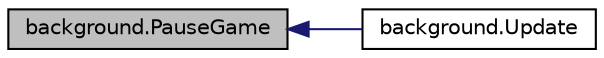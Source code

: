 digraph "background.PauseGame"
{
  edge [fontname="Helvetica",fontsize="10",labelfontname="Helvetica",labelfontsize="10"];
  node [fontname="Helvetica",fontsize="10",shape=record];
  rankdir="LR";
  Node1 [label="background.PauseGame",height=0.2,width=0.4,color="black", fillcolor="grey75", style="filled", fontcolor="black"];
  Node1 -> Node2 [dir="back",color="midnightblue",fontsize="10",style="solid",fontname="Helvetica"];
  Node2 [label="background.Update",height=0.2,width=0.4,color="black", fillcolor="white", style="filled",URL="$classbackground.html#a5ec0bf3229f13e644a91d128eb42dbe3"];
}
